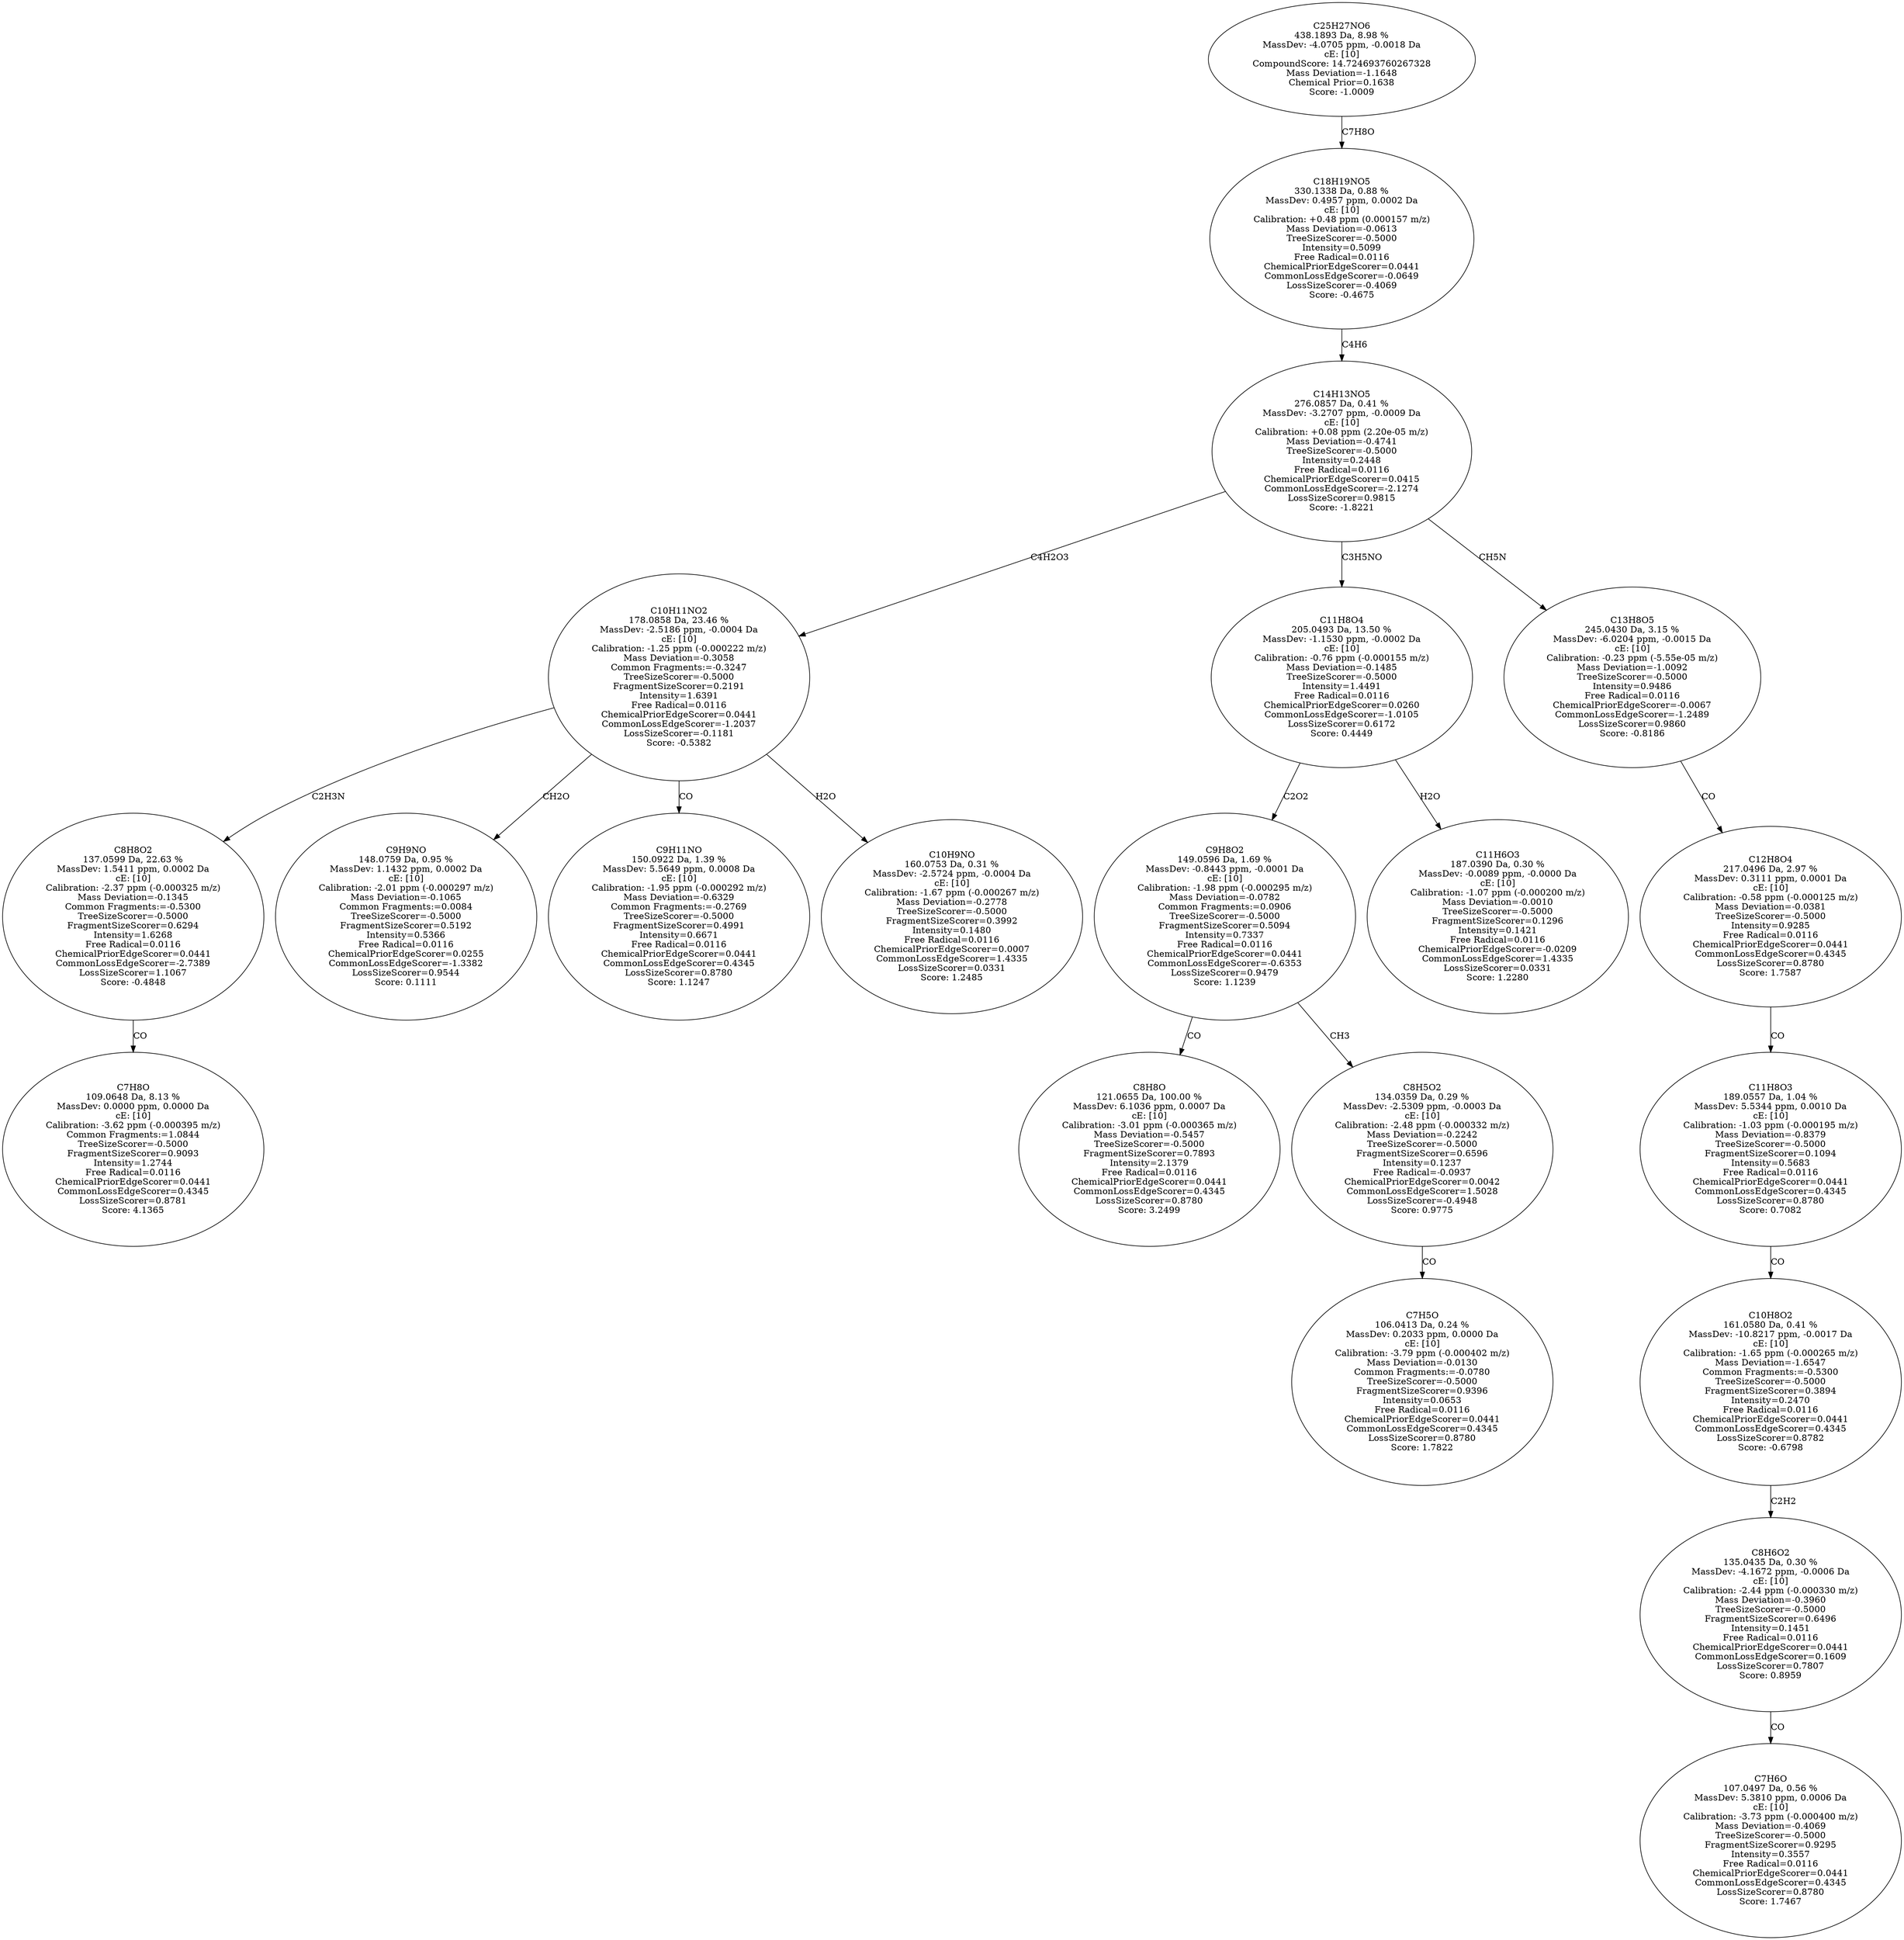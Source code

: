 strict digraph {
v1 [label="C7H8O\n109.0648 Da, 8.13 %\nMassDev: 0.0000 ppm, 0.0000 Da\ncE: [10]\nCalibration: -3.62 ppm (-0.000395 m/z)\nCommon Fragments:=1.0844\nTreeSizeScorer=-0.5000\nFragmentSizeScorer=0.9093\nIntensity=1.2744\nFree Radical=0.0116\nChemicalPriorEdgeScorer=0.0441\nCommonLossEdgeScorer=0.4345\nLossSizeScorer=0.8781\nScore: 4.1365"];
v2 [label="C8H8O2\n137.0599 Da, 22.63 %\nMassDev: 1.5411 ppm, 0.0002 Da\ncE: [10]\nCalibration: -2.37 ppm (-0.000325 m/z)\nMass Deviation=-0.1345\nCommon Fragments:=-0.5300\nTreeSizeScorer=-0.5000\nFragmentSizeScorer=0.6294\nIntensity=1.6268\nFree Radical=0.0116\nChemicalPriorEdgeScorer=0.0441\nCommonLossEdgeScorer=-2.7389\nLossSizeScorer=1.1067\nScore: -0.4848"];
v3 [label="C9H9NO\n148.0759 Da, 0.95 %\nMassDev: 1.1432 ppm, 0.0002 Da\ncE: [10]\nCalibration: -2.01 ppm (-0.000297 m/z)\nMass Deviation=-0.1065\nCommon Fragments:=0.0084\nTreeSizeScorer=-0.5000\nFragmentSizeScorer=0.5192\nIntensity=0.5366\nFree Radical=0.0116\nChemicalPriorEdgeScorer=0.0255\nCommonLossEdgeScorer=-1.3382\nLossSizeScorer=0.9544\nScore: 0.1111"];
v4 [label="C9H11NO\n150.0922 Da, 1.39 %\nMassDev: 5.5649 ppm, 0.0008 Da\ncE: [10]\nCalibration: -1.95 ppm (-0.000292 m/z)\nMass Deviation=-0.6329\nCommon Fragments:=-0.2769\nTreeSizeScorer=-0.5000\nFragmentSizeScorer=0.4991\nIntensity=0.6671\nFree Radical=0.0116\nChemicalPriorEdgeScorer=0.0441\nCommonLossEdgeScorer=0.4345\nLossSizeScorer=0.8780\nScore: 1.1247"];
v5 [label="C10H9NO\n160.0753 Da, 0.31 %\nMassDev: -2.5724 ppm, -0.0004 Da\ncE: [10]\nCalibration: -1.67 ppm (-0.000267 m/z)\nMass Deviation=-0.2778\nTreeSizeScorer=-0.5000\nFragmentSizeScorer=0.3992\nIntensity=0.1480\nFree Radical=0.0116\nChemicalPriorEdgeScorer=0.0007\nCommonLossEdgeScorer=1.4335\nLossSizeScorer=0.0331\nScore: 1.2485"];
v6 [label="C10H11NO2\n178.0858 Da, 23.46 %\nMassDev: -2.5186 ppm, -0.0004 Da\ncE: [10]\nCalibration: -1.25 ppm (-0.000222 m/z)\nMass Deviation=-0.3058\nCommon Fragments:=-0.3247\nTreeSizeScorer=-0.5000\nFragmentSizeScorer=0.2191\nIntensity=1.6391\nFree Radical=0.0116\nChemicalPriorEdgeScorer=0.0441\nCommonLossEdgeScorer=-1.2037\nLossSizeScorer=-0.1181\nScore: -0.5382"];
v7 [label="C8H8O\n121.0655 Da, 100.00 %\nMassDev: 6.1036 ppm, 0.0007 Da\ncE: [10]\nCalibration: -3.01 ppm (-0.000365 m/z)\nMass Deviation=-0.5457\nTreeSizeScorer=-0.5000\nFragmentSizeScorer=0.7893\nIntensity=2.1379\nFree Radical=0.0116\nChemicalPriorEdgeScorer=0.0441\nCommonLossEdgeScorer=0.4345\nLossSizeScorer=0.8780\nScore: 3.2499"];
v8 [label="C7H5O\n106.0413 Da, 0.24 %\nMassDev: 0.2033 ppm, 0.0000 Da\ncE: [10]\nCalibration: -3.79 ppm (-0.000402 m/z)\nMass Deviation=-0.0130\nCommon Fragments:=-0.0780\nTreeSizeScorer=-0.5000\nFragmentSizeScorer=0.9396\nIntensity=0.0653\nFree Radical=0.0116\nChemicalPriorEdgeScorer=0.0441\nCommonLossEdgeScorer=0.4345\nLossSizeScorer=0.8780\nScore: 1.7822"];
v9 [label="C8H5O2\n134.0359 Da, 0.29 %\nMassDev: -2.5309 ppm, -0.0003 Da\ncE: [10]\nCalibration: -2.48 ppm (-0.000332 m/z)\nMass Deviation=-0.2242\nTreeSizeScorer=-0.5000\nFragmentSizeScorer=0.6596\nIntensity=0.1237\nFree Radical=-0.0937\nChemicalPriorEdgeScorer=0.0042\nCommonLossEdgeScorer=1.5028\nLossSizeScorer=-0.4948\nScore: 0.9775"];
v10 [label="C9H8O2\n149.0596 Da, 1.69 %\nMassDev: -0.8443 ppm, -0.0001 Da\ncE: [10]\nCalibration: -1.98 ppm (-0.000295 m/z)\nMass Deviation=-0.0782\nCommon Fragments:=0.0906\nTreeSizeScorer=-0.5000\nFragmentSizeScorer=0.5094\nIntensity=0.7337\nFree Radical=0.0116\nChemicalPriorEdgeScorer=0.0441\nCommonLossEdgeScorer=-0.6353\nLossSizeScorer=0.9479\nScore: 1.1239"];
v11 [label="C11H6O3\n187.0390 Da, 0.30 %\nMassDev: -0.0089 ppm, -0.0000 Da\ncE: [10]\nCalibration: -1.07 ppm (-0.000200 m/z)\nMass Deviation=-0.0010\nTreeSizeScorer=-0.5000\nFragmentSizeScorer=0.1296\nIntensity=0.1421\nFree Radical=0.0116\nChemicalPriorEdgeScorer=-0.0209\nCommonLossEdgeScorer=1.4335\nLossSizeScorer=0.0331\nScore: 1.2280"];
v12 [label="C11H8O4\n205.0493 Da, 13.50 %\nMassDev: -1.1530 ppm, -0.0002 Da\ncE: [10]\nCalibration: -0.76 ppm (-0.000155 m/z)\nMass Deviation=-0.1485\nTreeSizeScorer=-0.5000\nIntensity=1.4491\nFree Radical=0.0116\nChemicalPriorEdgeScorer=0.0260\nCommonLossEdgeScorer=-1.0105\nLossSizeScorer=0.6172\nScore: 0.4449"];
v13 [label="C7H6O\n107.0497 Da, 0.56 %\nMassDev: 5.3810 ppm, 0.0006 Da\ncE: [10]\nCalibration: -3.73 ppm (-0.000400 m/z)\nMass Deviation=-0.4069\nTreeSizeScorer=-0.5000\nFragmentSizeScorer=0.9295\nIntensity=0.3557\nFree Radical=0.0116\nChemicalPriorEdgeScorer=0.0441\nCommonLossEdgeScorer=0.4345\nLossSizeScorer=0.8780\nScore: 1.7467"];
v14 [label="C8H6O2\n135.0435 Da, 0.30 %\nMassDev: -4.1672 ppm, -0.0006 Da\ncE: [10]\nCalibration: -2.44 ppm (-0.000330 m/z)\nMass Deviation=-0.3960\nTreeSizeScorer=-0.5000\nFragmentSizeScorer=0.6496\nIntensity=0.1451\nFree Radical=0.0116\nChemicalPriorEdgeScorer=0.0441\nCommonLossEdgeScorer=0.1609\nLossSizeScorer=0.7807\nScore: 0.8959"];
v15 [label="C10H8O2\n161.0580 Da, 0.41 %\nMassDev: -10.8217 ppm, -0.0017 Da\ncE: [10]\nCalibration: -1.65 ppm (-0.000265 m/z)\nMass Deviation=-1.6547\nCommon Fragments:=-0.5300\nTreeSizeScorer=-0.5000\nFragmentSizeScorer=0.3894\nIntensity=0.2470\nFree Radical=0.0116\nChemicalPriorEdgeScorer=0.0441\nCommonLossEdgeScorer=0.4345\nLossSizeScorer=0.8782\nScore: -0.6798"];
v16 [label="C11H8O3\n189.0557 Da, 1.04 %\nMassDev: 5.5344 ppm, 0.0010 Da\ncE: [10]\nCalibration: -1.03 ppm (-0.000195 m/z)\nMass Deviation=-0.8379\nTreeSizeScorer=-0.5000\nFragmentSizeScorer=0.1094\nIntensity=0.5683\nFree Radical=0.0116\nChemicalPriorEdgeScorer=0.0441\nCommonLossEdgeScorer=0.4345\nLossSizeScorer=0.8780\nScore: 0.7082"];
v17 [label="C12H8O4\n217.0496 Da, 2.97 %\nMassDev: 0.3111 ppm, 0.0001 Da\ncE: [10]\nCalibration: -0.58 ppm (-0.000125 m/z)\nMass Deviation=-0.0381\nTreeSizeScorer=-0.5000\nIntensity=0.9285\nFree Radical=0.0116\nChemicalPriorEdgeScorer=0.0441\nCommonLossEdgeScorer=0.4345\nLossSizeScorer=0.8780\nScore: 1.7587"];
v18 [label="C13H8O5\n245.0430 Da, 3.15 %\nMassDev: -6.0204 ppm, -0.0015 Da\ncE: [10]\nCalibration: -0.23 ppm (-5.55e-05 m/z)\nMass Deviation=-1.0092\nTreeSizeScorer=-0.5000\nIntensity=0.9486\nFree Radical=0.0116\nChemicalPriorEdgeScorer=-0.0067\nCommonLossEdgeScorer=-1.2489\nLossSizeScorer=0.9860\nScore: -0.8186"];
v19 [label="C14H13NO5\n276.0857 Da, 0.41 %\nMassDev: -3.2707 ppm, -0.0009 Da\ncE: [10]\nCalibration: +0.08 ppm (2.20e-05 m/z)\nMass Deviation=-0.4741\nTreeSizeScorer=-0.5000\nIntensity=0.2448\nFree Radical=0.0116\nChemicalPriorEdgeScorer=0.0415\nCommonLossEdgeScorer=-2.1274\nLossSizeScorer=0.9815\nScore: -1.8221"];
v20 [label="C18H19NO5\n330.1338 Da, 0.88 %\nMassDev: 0.4957 ppm, 0.0002 Da\ncE: [10]\nCalibration: +0.48 ppm (0.000157 m/z)\nMass Deviation=-0.0613\nTreeSizeScorer=-0.5000\nIntensity=0.5099\nFree Radical=0.0116\nChemicalPriorEdgeScorer=0.0441\nCommonLossEdgeScorer=-0.0649\nLossSizeScorer=-0.4069\nScore: -0.4675"];
v21 [label="C25H27NO6\n438.1893 Da, 8.98 %\nMassDev: -4.0705 ppm, -0.0018 Da\ncE: [10]\nCompoundScore: 14.724693760267328\nMass Deviation=-1.1648\nChemical Prior=0.1638\nScore: -1.0009"];
v2 -> v1 [label="CO"];
v6 -> v2 [label="C2H3N"];
v6 -> v3 [label="CH2O"];
v6 -> v4 [label="CO"];
v6 -> v5 [label="H2O"];
v19 -> v6 [label="C4H2O3"];
v10 -> v7 [label="CO"];
v9 -> v8 [label="CO"];
v10 -> v9 [label="CH3"];
v12 -> v10 [label="C2O2"];
v12 -> v11 [label="H2O"];
v19 -> v12 [label="C3H5NO"];
v14 -> v13 [label="CO"];
v15 -> v14 [label="C2H2"];
v16 -> v15 [label="CO"];
v17 -> v16 [label="CO"];
v18 -> v17 [label="CO"];
v19 -> v18 [label="CH5N"];
v20 -> v19 [label="C4H6"];
v21 -> v20 [label="C7H8O"];
}
